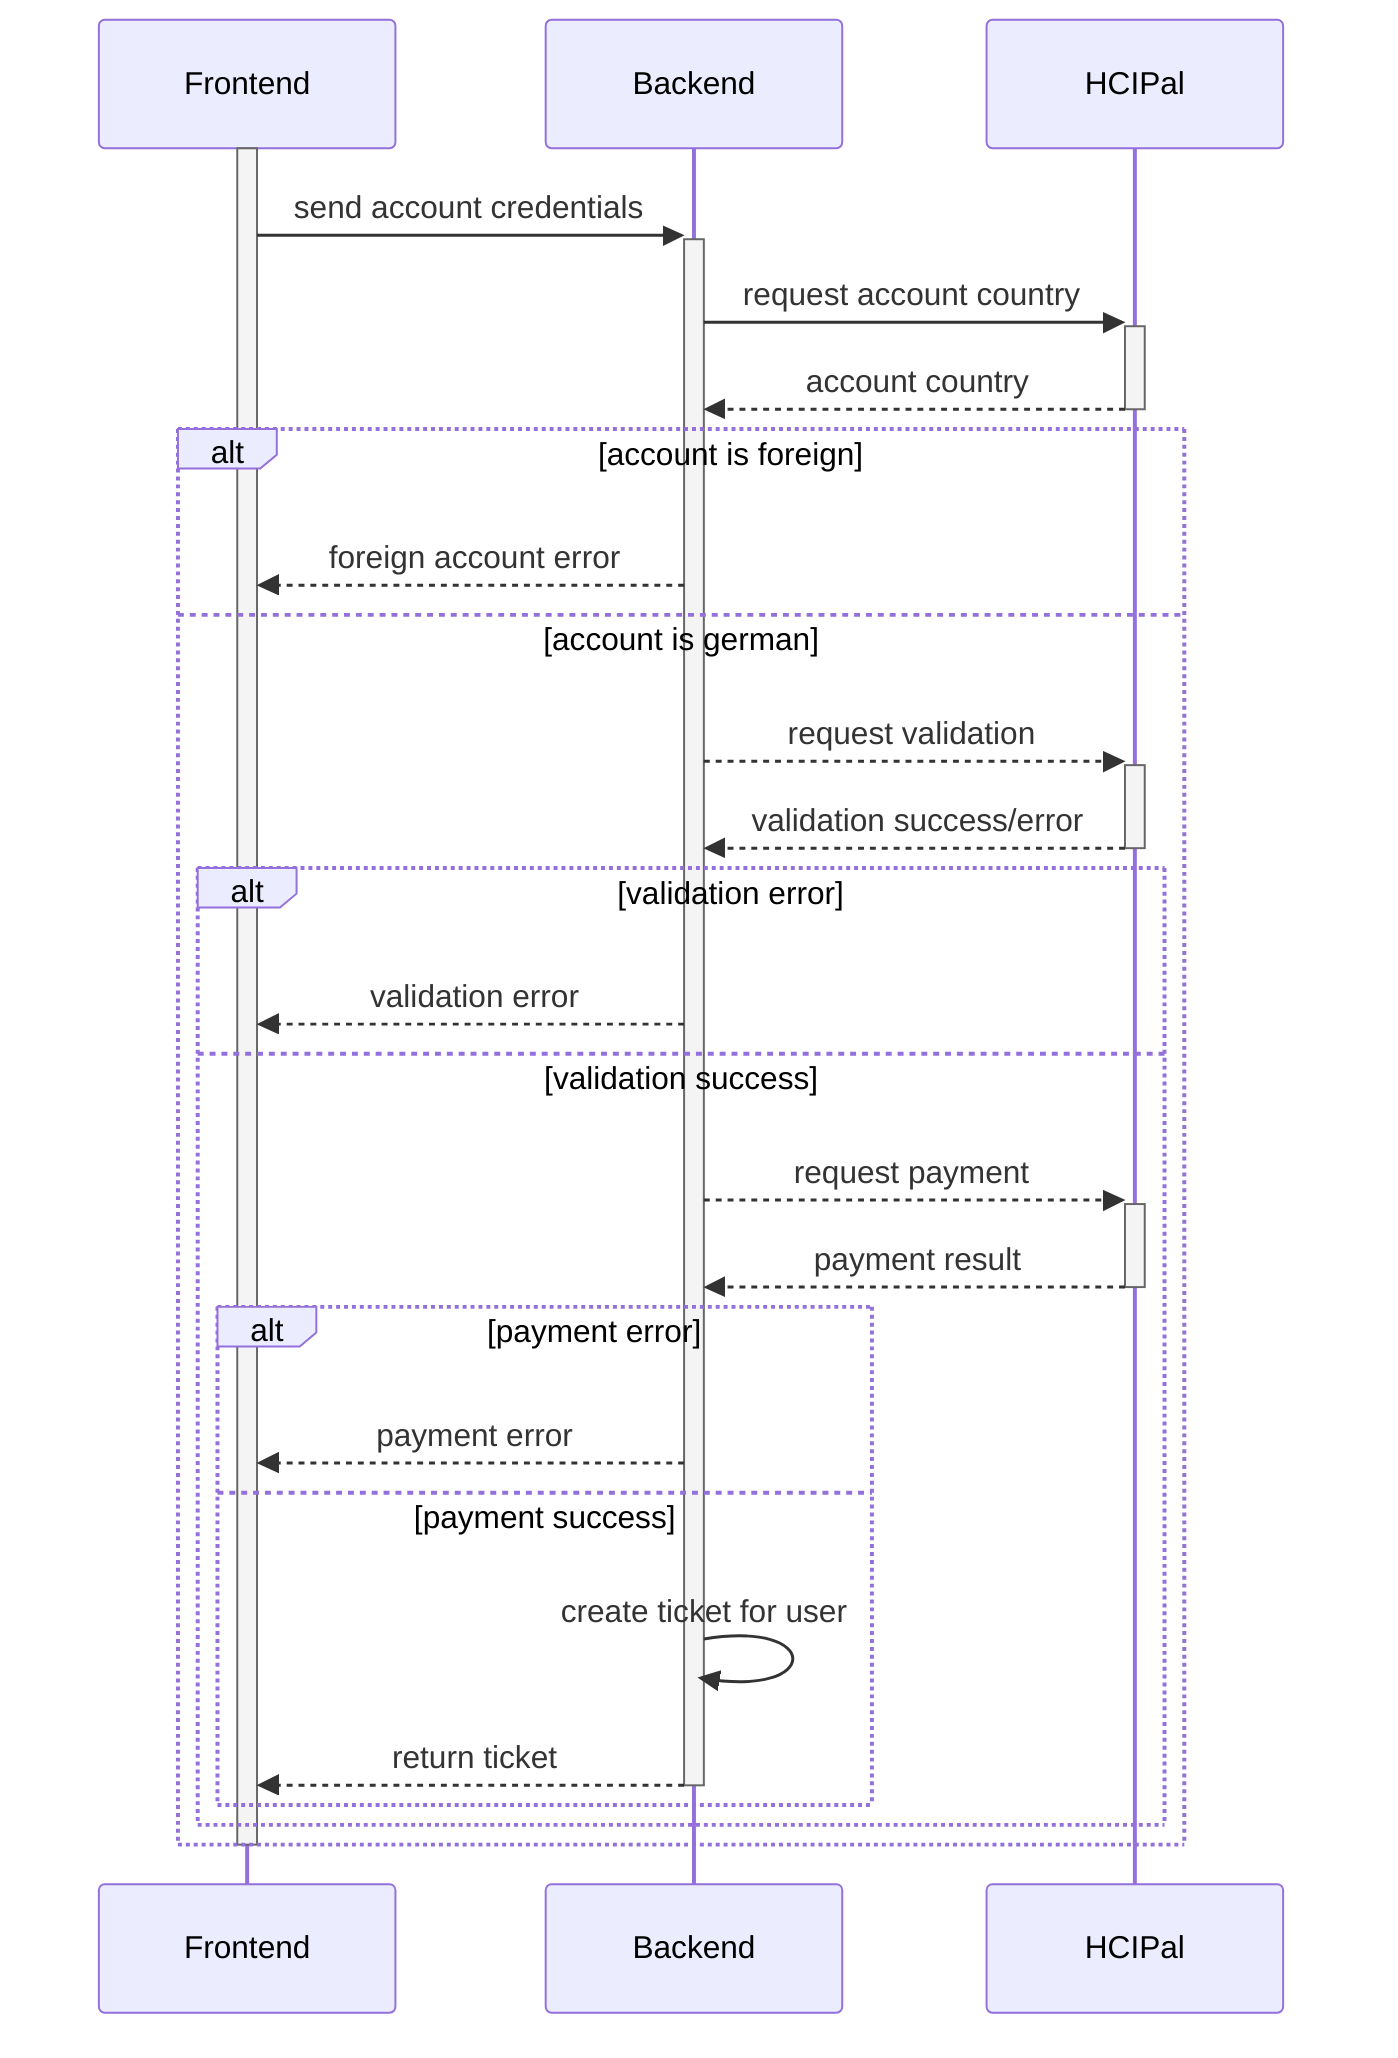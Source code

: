 sequenceDiagram
    activate Frontend
    
    Frontend->>+Backend: send account credentials

    Backend->>+HCIPal: request account country
    HCIPal-->>-Backend: account country

    alt account is foreign
        Backend-->>Frontend: foreign account error
    else account is german
        Backend-->>+HCIPal: request validation
        HCIPal-->>-Backend: validation success/error
    
        alt validation error
            Backend-->>Frontend: validation error
        else validation success 
            Backend-->>+HCIPal: request payment
            HCIPal-->>-Backend: payment result
            alt payment error 
                Backend-->>Frontend: payment error
            else payment success
                Backend->>Backend: create ticket for user
                Backend-->>-Frontend: return ticket
            end
        end
    end

    deactivate Frontend